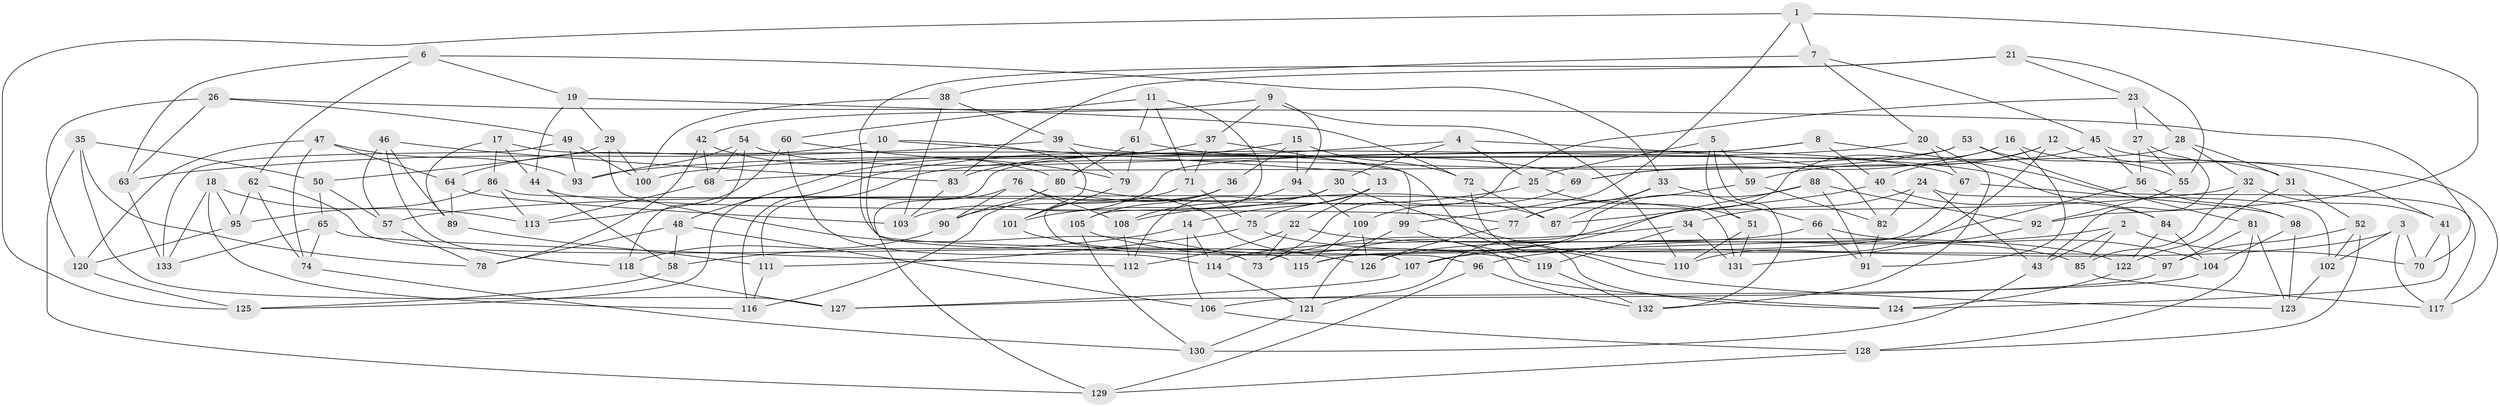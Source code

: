 // coarse degree distribution, {6: 0.5783132530120482, 4: 0.39759036144578314, 5: 0.024096385542168676}
// Generated by graph-tools (version 1.1) at 2025/52/02/27/25 19:52:30]
// undirected, 133 vertices, 266 edges
graph export_dot {
graph [start="1"]
  node [color=gray90,style=filled];
  1;
  2;
  3;
  4;
  5;
  6;
  7;
  8;
  9;
  10;
  11;
  12;
  13;
  14;
  15;
  16;
  17;
  18;
  19;
  20;
  21;
  22;
  23;
  24;
  25;
  26;
  27;
  28;
  29;
  30;
  31;
  32;
  33;
  34;
  35;
  36;
  37;
  38;
  39;
  40;
  41;
  42;
  43;
  44;
  45;
  46;
  47;
  48;
  49;
  50;
  51;
  52;
  53;
  54;
  55;
  56;
  57;
  58;
  59;
  60;
  61;
  62;
  63;
  64;
  65;
  66;
  67;
  68;
  69;
  70;
  71;
  72;
  73;
  74;
  75;
  76;
  77;
  78;
  79;
  80;
  81;
  82;
  83;
  84;
  85;
  86;
  87;
  88;
  89;
  90;
  91;
  92;
  93;
  94;
  95;
  96;
  97;
  98;
  99;
  100;
  101;
  102;
  103;
  104;
  105;
  106;
  107;
  108;
  109;
  110;
  111;
  112;
  113;
  114;
  115;
  116;
  117;
  118;
  119;
  120;
  121;
  122;
  123;
  124;
  125;
  126;
  127;
  128;
  129;
  130;
  131;
  132;
  133;
  1 -- 99;
  1 -- 7;
  1 -- 125;
  1 -- 92;
  2 -- 43;
  2 -- 96;
  2 -- 85;
  2 -- 70;
  3 -- 102;
  3 -- 70;
  3 -- 107;
  3 -- 117;
  4 -- 30;
  4 -- 25;
  4 -- 82;
  4 -- 125;
  5 -- 132;
  5 -- 25;
  5 -- 59;
  5 -- 51;
  6 -- 19;
  6 -- 33;
  6 -- 62;
  6 -- 63;
  7 -- 45;
  7 -- 20;
  7 -- 38;
  8 -- 103;
  8 -- 117;
  8 -- 40;
  8 -- 93;
  9 -- 94;
  9 -- 37;
  9 -- 42;
  9 -- 110;
  10 -- 64;
  10 -- 107;
  10 -- 13;
  10 -- 101;
  11 -- 105;
  11 -- 60;
  11 -- 61;
  11 -- 71;
  12 -- 59;
  12 -- 110;
  12 -- 40;
  12 -- 41;
  13 -- 75;
  13 -- 22;
  13 -- 14;
  14 -- 58;
  14 -- 114;
  14 -- 106;
  15 -- 83;
  15 -- 36;
  15 -- 94;
  15 -- 72;
  16 -- 31;
  16 -- 69;
  16 -- 121;
  16 -- 91;
  17 -- 124;
  17 -- 86;
  17 -- 44;
  17 -- 89;
  18 -- 116;
  18 -- 133;
  18 -- 113;
  18 -- 95;
  19 -- 29;
  19 -- 72;
  19 -- 44;
  20 -- 132;
  20 -- 67;
  20 -- 100;
  21 -- 23;
  21 -- 55;
  21 -- 97;
  21 -- 83;
  22 -- 112;
  22 -- 122;
  22 -- 73;
  23 -- 28;
  23 -- 27;
  23 -- 73;
  24 -- 34;
  24 -- 82;
  24 -- 102;
  24 -- 43;
  25 -- 108;
  25 -- 51;
  26 -- 120;
  26 -- 70;
  26 -- 63;
  26 -- 49;
  27 -- 43;
  27 -- 56;
  27 -- 55;
  28 -- 111;
  28 -- 32;
  28 -- 31;
  29 -- 100;
  29 -- 73;
  29 -- 50;
  30 -- 110;
  30 -- 101;
  30 -- 112;
  31 -- 52;
  31 -- 122;
  32 -- 57;
  32 -- 85;
  32 -- 41;
  33 -- 77;
  33 -- 87;
  33 -- 66;
  34 -- 73;
  34 -- 119;
  34 -- 131;
  35 -- 50;
  35 -- 78;
  35 -- 129;
  35 -- 127;
  36 -- 105;
  36 -- 96;
  36 -- 116;
  37 -- 48;
  37 -- 99;
  37 -- 71;
  38 -- 39;
  38 -- 100;
  38 -- 103;
  39 -- 63;
  39 -- 67;
  39 -- 79;
  40 -- 87;
  40 -- 84;
  41 -- 124;
  41 -- 70;
  42 -- 68;
  42 -- 80;
  42 -- 78;
  43 -- 130;
  44 -- 58;
  44 -- 77;
  45 -- 56;
  45 -- 117;
  45 -- 69;
  46 -- 118;
  46 -- 83;
  46 -- 89;
  46 -- 57;
  47 -- 64;
  47 -- 74;
  47 -- 120;
  47 -- 93;
  48 -- 58;
  48 -- 78;
  48 -- 106;
  49 -- 100;
  49 -- 133;
  49 -- 93;
  50 -- 65;
  50 -- 57;
  51 -- 131;
  51 -- 110;
  52 -- 97;
  52 -- 102;
  52 -- 128;
  53 -- 68;
  53 -- 55;
  53 -- 116;
  53 -- 81;
  54 -- 93;
  54 -- 118;
  54 -- 68;
  54 -- 69;
  55 -- 92;
  56 -- 98;
  56 -- 126;
  57 -- 78;
  58 -- 125;
  59 -- 82;
  59 -- 77;
  60 -- 114;
  60 -- 113;
  60 -- 79;
  61 -- 79;
  61 -- 84;
  61 -- 80;
  62 -- 95;
  62 -- 115;
  62 -- 74;
  63 -- 133;
  64 -- 103;
  64 -- 89;
  65 -- 112;
  65 -- 133;
  65 -- 74;
  66 -- 104;
  66 -- 91;
  66 -- 114;
  67 -- 98;
  67 -- 115;
  68 -- 113;
  69 -- 109;
  71 -- 75;
  71 -- 90;
  72 -- 87;
  72 -- 123;
  74 -- 130;
  75 -- 85;
  75 -- 111;
  76 -- 90;
  76 -- 124;
  76 -- 108;
  76 -- 129;
  77 -- 126;
  79 -- 101;
  80 -- 90;
  80 -- 87;
  81 -- 123;
  81 -- 97;
  81 -- 128;
  82 -- 91;
  83 -- 103;
  84 -- 104;
  84 -- 122;
  85 -- 117;
  86 -- 95;
  86 -- 113;
  86 -- 131;
  88 -- 115;
  88 -- 92;
  88 -- 91;
  88 -- 107;
  89 -- 111;
  90 -- 118;
  92 -- 131;
  94 -- 108;
  94 -- 109;
  95 -- 120;
  96 -- 129;
  96 -- 132;
  97 -- 127;
  98 -- 123;
  98 -- 104;
  99 -- 121;
  99 -- 119;
  101 -- 126;
  102 -- 123;
  104 -- 106;
  105 -- 130;
  105 -- 119;
  106 -- 128;
  107 -- 127;
  108 -- 112;
  109 -- 115;
  109 -- 126;
  111 -- 116;
  114 -- 121;
  118 -- 127;
  119 -- 132;
  120 -- 125;
  121 -- 130;
  122 -- 124;
  128 -- 129;
}

